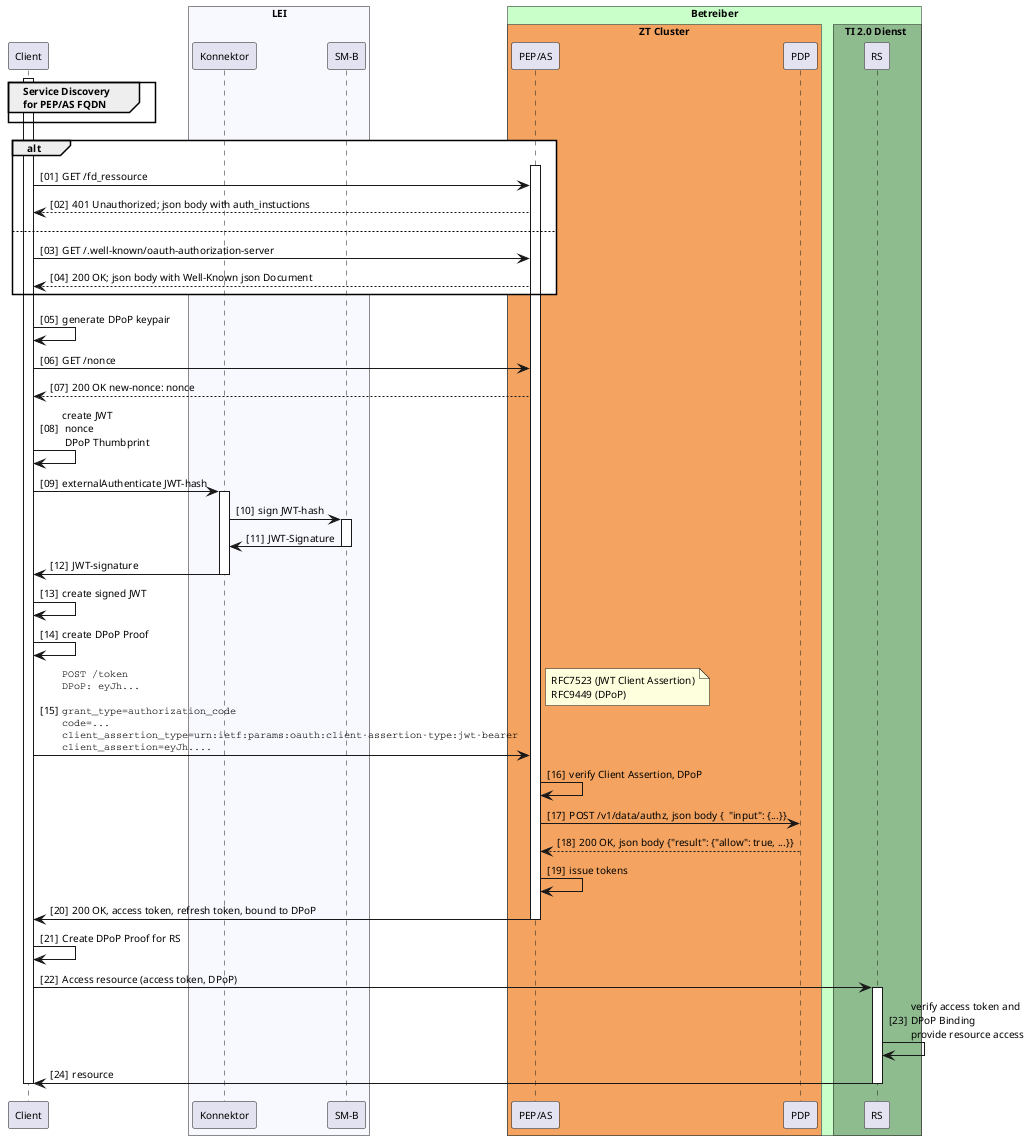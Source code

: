 @startuml "OAuth 2.0 DPoP with SM-B"
autonumber "[00]"
skinparam defaultFontSize 10
skinparam defaultFontName Helvetica
skinparam DefaultMonospacedFontName Courier
skinparam lengthAdjust none

!pragma teoz true

participant Client
box "LEI" #GhostWhite
    participant Konnektor
    participant SMB as "SM-B"
end box

box "Betreiber" #TECHNOLOGY
    box "ZT Cluster" #SandyBrown
        participant AuthS as "PEP/AS" 
        participant PDP as "PDP"
    endbox
    box TI 2.0 Dienst #DarkSeaGreen
        participant RS
    endbox
end box

activate Client
group Service Discovery\nfor PEP/AS FQDN
end

alt #White
    activate AuthS
    Client -> AuthS: GET /fd_ressource
    AuthS --> Client: 401 Unauthorized; json body with auth_instuctions
else 
    Client -> AuthS: GET /.well-known/oauth-authorization-server 
    AuthS --> Client: 200 OK; json body with Well-Known json Document
end

Client -> Client: generate DPoP keypair
Client -> AuthS: GET /nonce
return 200 OK new-nonce: nonce
Client -> Client: create JWT\n nonce\n DPoP Thumbprint
Client -> Konnektor: externalAuthenticate JWT-hash
activate Konnektor
Konnektor -> SMB: sign JWT-hash
activate SMB
SMB -> Konnektor: JWT-Signature
deactivate SMB
Konnektor -> Client: JWT-signature
deactivate Konnektor

Client -> Client: create signed JWT
Client -> Client: create DPoP Proof
Client -> AuthS: ""POST /token""\n\
""DPoP: eyJh...""\n\n\
""grant_type=authorization_code""\n\
""code=...""\n\
""client_assertion_type=urn:ietf:params:oauth:client-assertion-type:jwt-bearer""\n\
""client_assertion=eyJh....""
note right
RFC7523 (JWT Client Assertion)
RFC9449 (DPoP)
end note

AuthS -> AuthS: verify Client Assertion, DPoP
AuthS -> PDP: POST /v1/data/authz, json body {  "input": {...}} 
PDP --> AuthS: 200 OK, json body {"result": {"allow": true, ...}}
AuthS -> AuthS: issue tokens
AuthS -> Client: 200 OK, access token, refresh token, bound to DPoP
deactivate AuthS
Client -> Client: Create DPoP Proof for RS

Client -> RS: Access resource (access token, DPoP)
activate RS
RS -> RS: verify access token and\nDPoP Binding\n\
provide resource access
RS -> Client: resource
deactivate RS
deactivate Client

@enduml